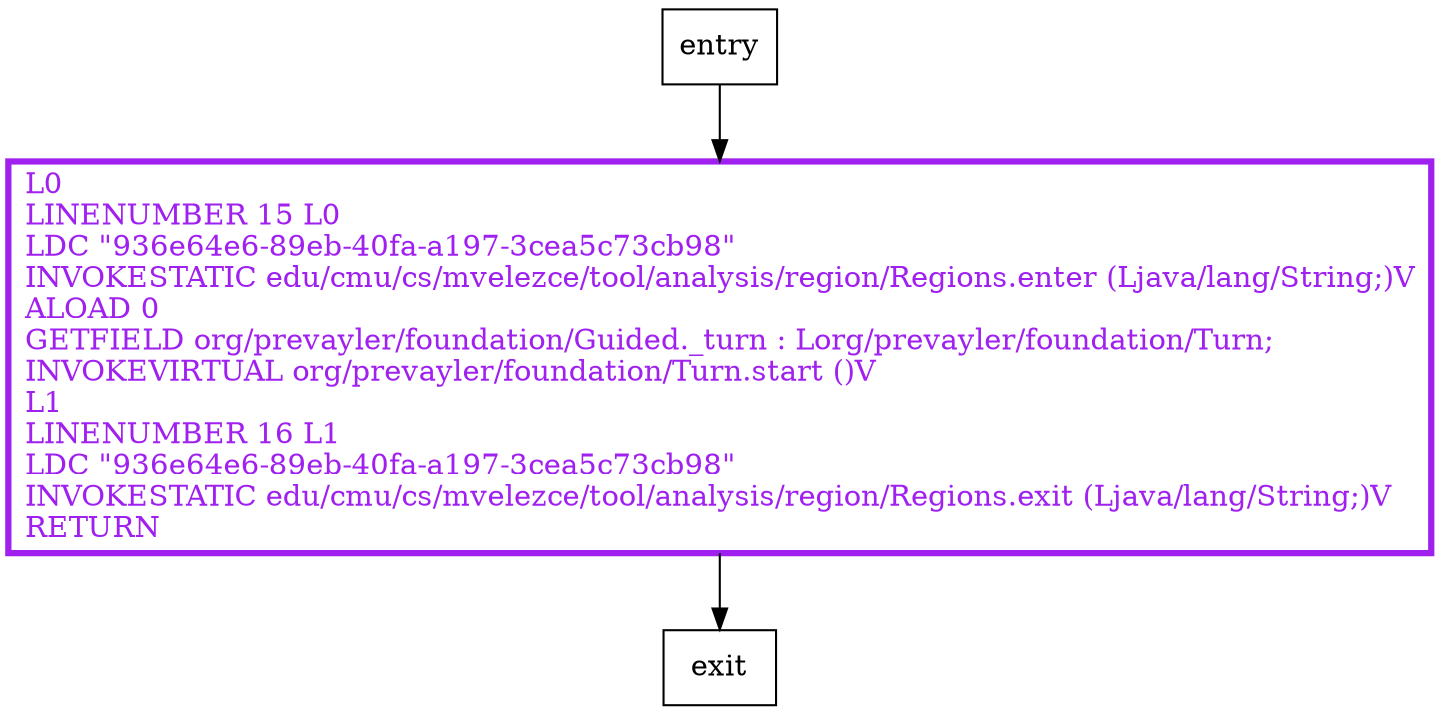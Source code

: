 digraph startTurn {
node [shape=record];
1399678303 [label="L0\lLINENUMBER 15 L0\lLDC \"936e64e6-89eb-40fa-a197-3cea5c73cb98\"\lINVOKESTATIC edu/cmu/cs/mvelezce/tool/analysis/region/Regions.enter (Ljava/lang/String;)V\lALOAD 0\lGETFIELD org/prevayler/foundation/Guided._turn : Lorg/prevayler/foundation/Turn;\lINVOKEVIRTUAL org/prevayler/foundation/Turn.start ()V\lL1\lLINENUMBER 16 L1\lLDC \"936e64e6-89eb-40fa-a197-3cea5c73cb98\"\lINVOKESTATIC edu/cmu/cs/mvelezce/tool/analysis/region/Regions.exit (Ljava/lang/String;)V\lRETURN\l"];
entry;
exit;
entry -> 1399678303;
1399678303 -> exit;
1399678303[fontcolor="purple", penwidth=3, color="purple"];
}
